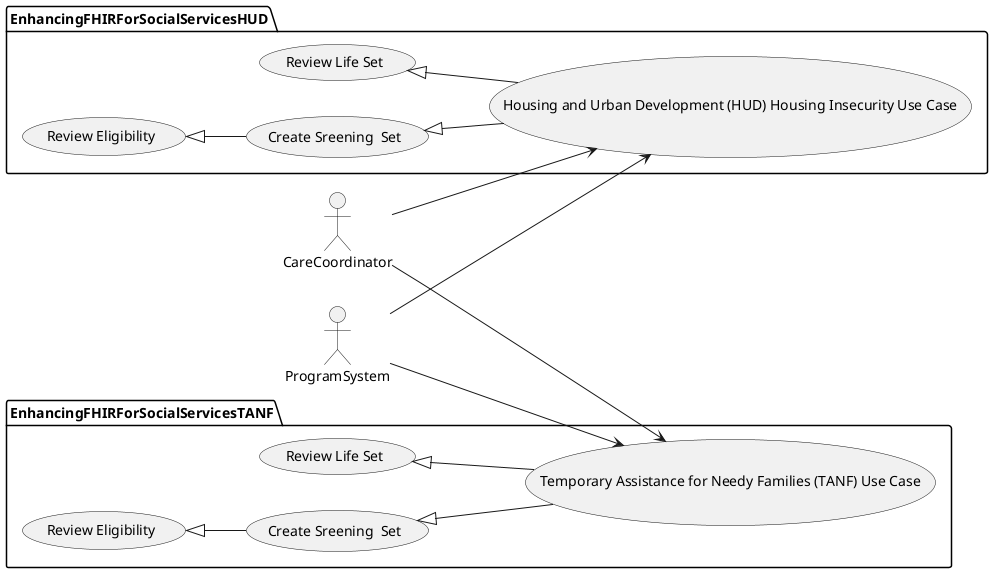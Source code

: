 @startuml
left to right direction
 actor CareCoordinator as carecoordinator
 actor ProgramSystem as programsystem
 
package EnhancingFHIRForSocialServicesHUD {
 
  usecase "Housing and Urban Development (HUD) Housing Insecurity Use Case" as UC1
  (Review Life Set) as (Use1)
  
  (Use1) <|-- (UC1)
  (Use2) <|-- (UC1)
  (Use3) <|-- (Use2)
  (Create Sreening  Set) as (Use2)
  (Review Eligibility) as (Use3)

}

package EnhancingFHIRForSocialServicesTANF {
  usecase "Temporary Assistance for Needy Families (TANF) Use Case" as UC2
  (Review Life Set) as (Use4)
  (Create Sreening  Set) as (Use5)
  (Review Eligibility) as (Use6)
  (Use4) <|-- (UC2)
  (Use5) <|-- (UC2)
  (Use6) <|-- (Use5)
}

carecoordinator --> UC1
carecoordinator --> UC2

programsystem --> UC1
programsystem --> UC2



@enduml
